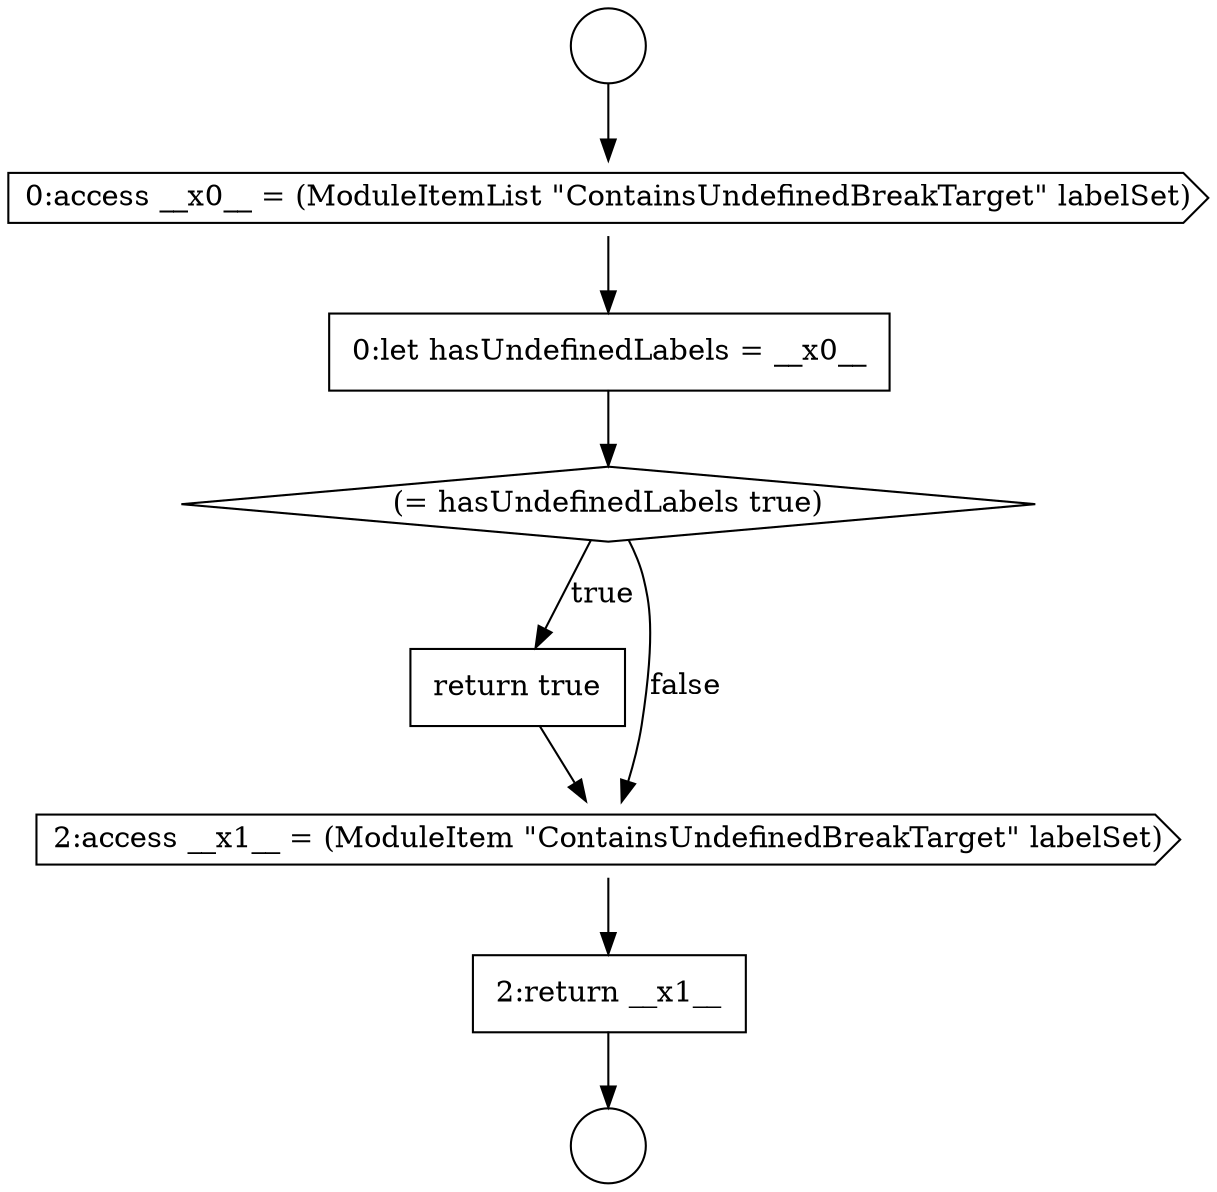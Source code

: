 digraph {
  node9131 [shape=circle label=" " color="black" fillcolor="white" style=filled]
  node9135 [shape=none, margin=0, label=<<font color="black">
    <table border="0" cellborder="1" cellspacing="0" cellpadding="10">
      <tr><td align="left">return true</td></tr>
    </table>
  </font>> color="black" fillcolor="white" style=filled]
  node9136 [shape=cds, label=<<font color="black">2:access __x1__ = (ModuleItem &quot;ContainsUndefinedBreakTarget&quot; labelSet)</font>> color="black" fillcolor="white" style=filled]
  node9132 [shape=cds, label=<<font color="black">0:access __x0__ = (ModuleItemList &quot;ContainsUndefinedBreakTarget&quot; labelSet)</font>> color="black" fillcolor="white" style=filled]
  node9137 [shape=none, margin=0, label=<<font color="black">
    <table border="0" cellborder="1" cellspacing="0" cellpadding="10">
      <tr><td align="left">2:return __x1__</td></tr>
    </table>
  </font>> color="black" fillcolor="white" style=filled]
  node9133 [shape=none, margin=0, label=<<font color="black">
    <table border="0" cellborder="1" cellspacing="0" cellpadding="10">
      <tr><td align="left">0:let hasUndefinedLabels = __x0__</td></tr>
    </table>
  </font>> color="black" fillcolor="white" style=filled]
  node9130 [shape=circle label=" " color="black" fillcolor="white" style=filled]
  node9134 [shape=diamond, label=<<font color="black">(= hasUndefinedLabels true)</font>> color="black" fillcolor="white" style=filled]
  node9130 -> node9132 [ color="black"]
  node9137 -> node9131 [ color="black"]
  node9133 -> node9134 [ color="black"]
  node9135 -> node9136 [ color="black"]
  node9136 -> node9137 [ color="black"]
  node9132 -> node9133 [ color="black"]
  node9134 -> node9135 [label=<<font color="black">true</font>> color="black"]
  node9134 -> node9136 [label=<<font color="black">false</font>> color="black"]
}
